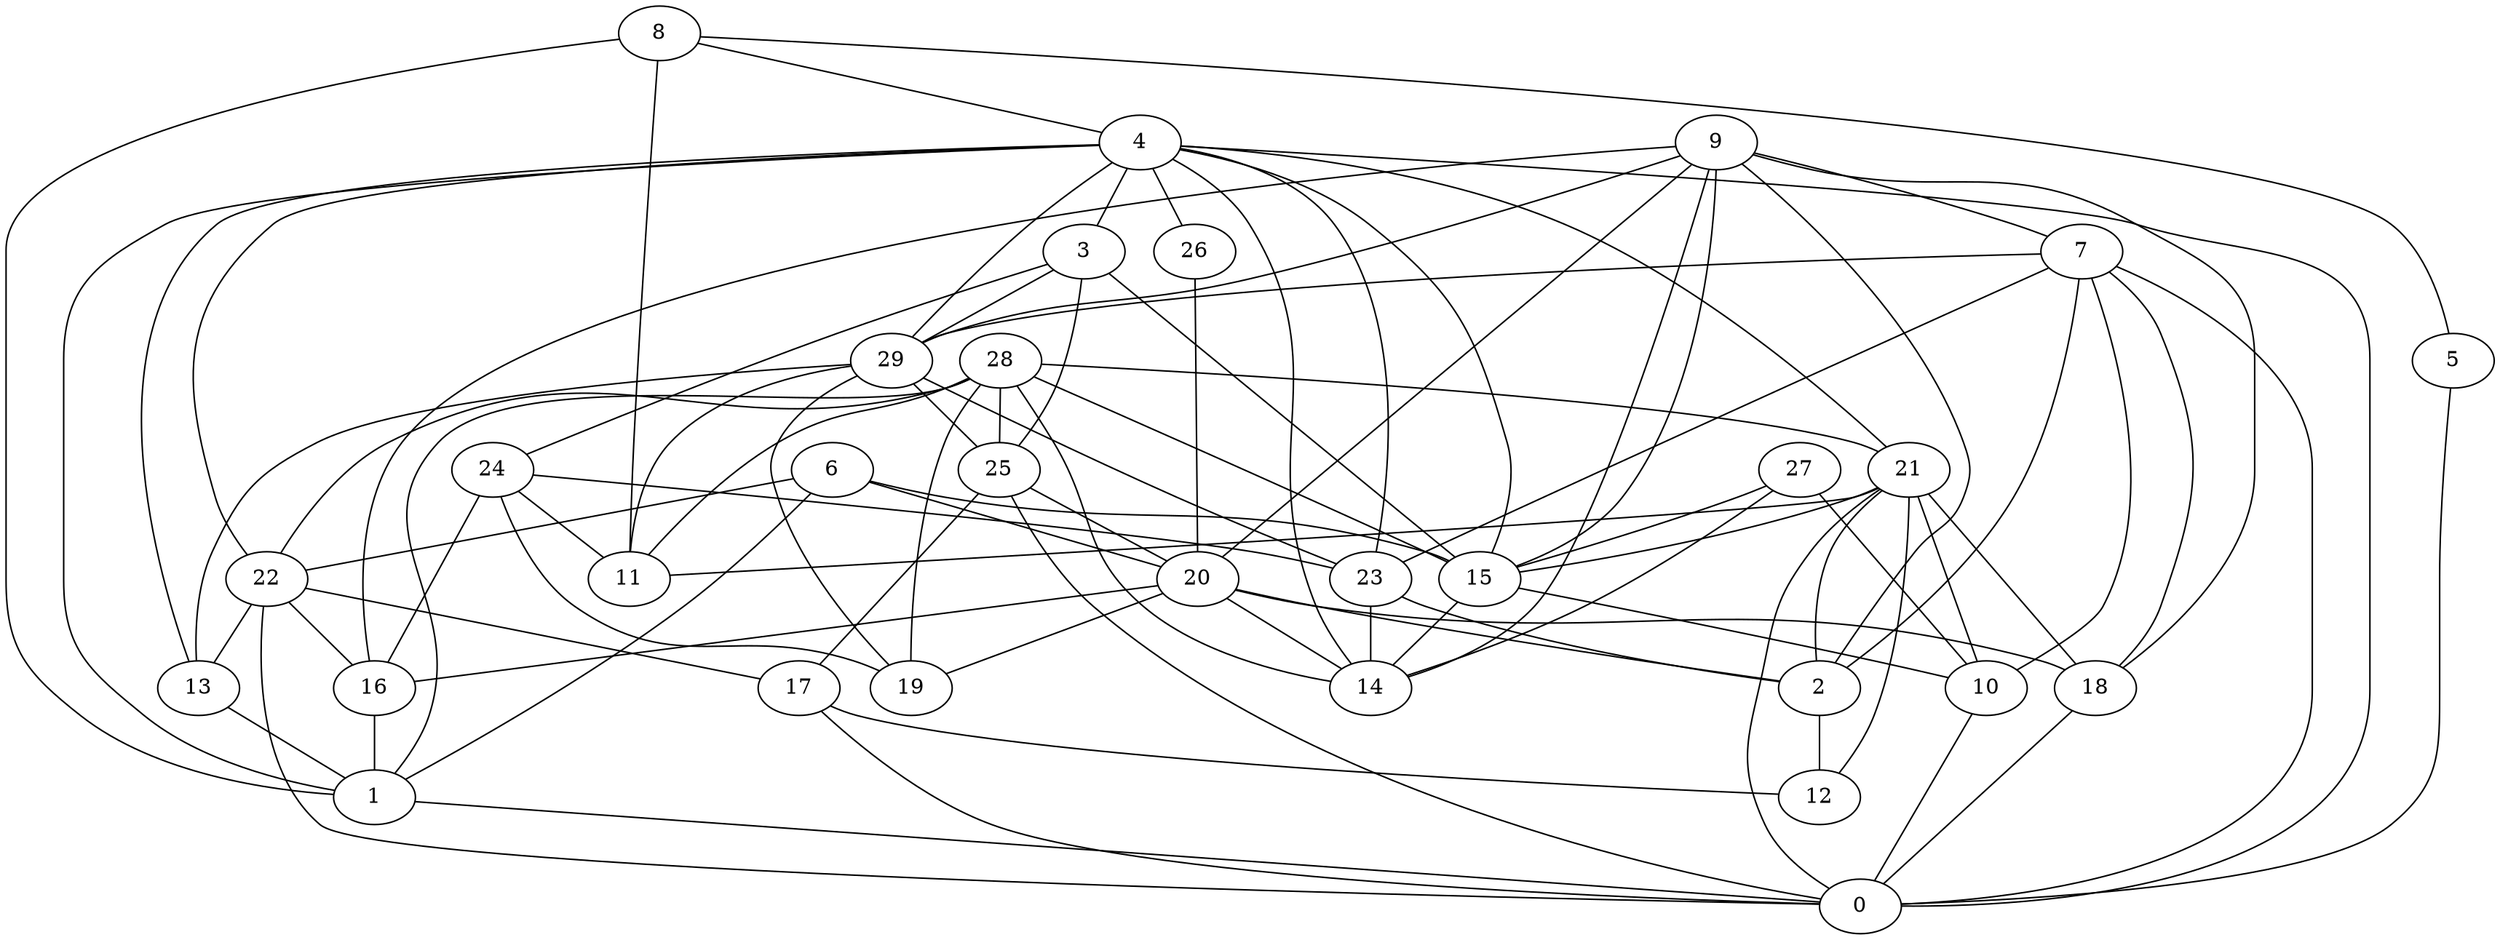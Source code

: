 digraph GG_graph {

subgraph G_graph {
edge [color = black]
"28" -> "15" [dir = none]
"26" -> "20" [dir = none]
"16" -> "1" [dir = none]
"6" -> "20" [dir = none]
"3" -> "25" [dir = none]
"3" -> "24" [dir = none]
"22" -> "17" [dir = none]
"22" -> "0" [dir = none]
"1" -> "0" [dir = none]
"9" -> "7" [dir = none]
"9" -> "14" [dir = none]
"13" -> "1" [dir = none]
"15" -> "10" [dir = none]
"15" -> "14" [dir = none]
"29" -> "11" [dir = none]
"20" -> "16" [dir = none]
"24" -> "23" [dir = none]
"24" -> "19" [dir = none]
"4" -> "29" [dir = none]
"4" -> "15" [dir = none]
"4" -> "0" [dir = none]
"4" -> "3" [dir = none]
"5" -> "0" [dir = none]
"21" -> "18" [dir = none]
"21" -> "0" [dir = none]
"23" -> "2" [dir = none]
"2" -> "12" [dir = none]
"27" -> "14" [dir = none]
"8" -> "4" [dir = none]
"28" -> "19" [dir = none]
"28" -> "14" [dir = none]
"9" -> "18" [dir = none]
"18" -> "0" [dir = none]
"28" -> "11" [dir = none]
"17" -> "12" [dir = none]
"4" -> "26" [dir = none]
"7" -> "2" [dir = none]
"17" -> "0" [dir = none]
"10" -> "0" [dir = none]
"29" -> "25" [dir = none]
"7" -> "23" [dir = none]
"21" -> "10" [dir = none]
"28" -> "1" [dir = none]
"4" -> "14" [dir = none]
"29" -> "23" [dir = none]
"20" -> "14" [dir = none]
"4" -> "23" [dir = none]
"21" -> "12" [dir = none]
"7" -> "10" [dir = none]
"21" -> "11" [dir = none]
"21" -> "15" [dir = none]
"20" -> "2" [dir = none]
"20" -> "19" [dir = none]
"3" -> "29" [dir = none]
"7" -> "0" [dir = none]
"9" -> "29" [dir = none]
"4" -> "1" [dir = none]
"9" -> "16" [dir = none]
"8" -> "11" [dir = none]
"23" -> "14" [dir = none]
"4" -> "22" [dir = none]
"6" -> "22" [dir = none]
"9" -> "20" [dir = none]
"8" -> "5" [dir = none]
"28" -> "21" [dir = none]
"7" -> "29" [dir = none]
"6" -> "15" [dir = none]
"22" -> "13" [dir = none]
"6" -> "1" [dir = none]
"27" -> "10" [dir = none]
"25" -> "0" [dir = none]
"28" -> "25" [dir = none]
"24" -> "16" [dir = none]
"8" -> "1" [dir = none]
"28" -> "22" [dir = none]
"9" -> "2" [dir = none]
"22" -> "16" [dir = none]
"25" -> "20" [dir = none]
"4" -> "13" [dir = none]
"7" -> "18" [dir = none]
"4" -> "21" [dir = none]
"20" -> "18" [dir = none]
"25" -> "17" [dir = none]
"9" -> "15" [dir = none]
"29" -> "13" [dir = none]
"3" -> "15" [dir = none]
"24" -> "11" [dir = none]
"29" -> "19" [dir = none]
"27" -> "15" [dir = none]
"21" -> "2" [dir = none]
}

}
